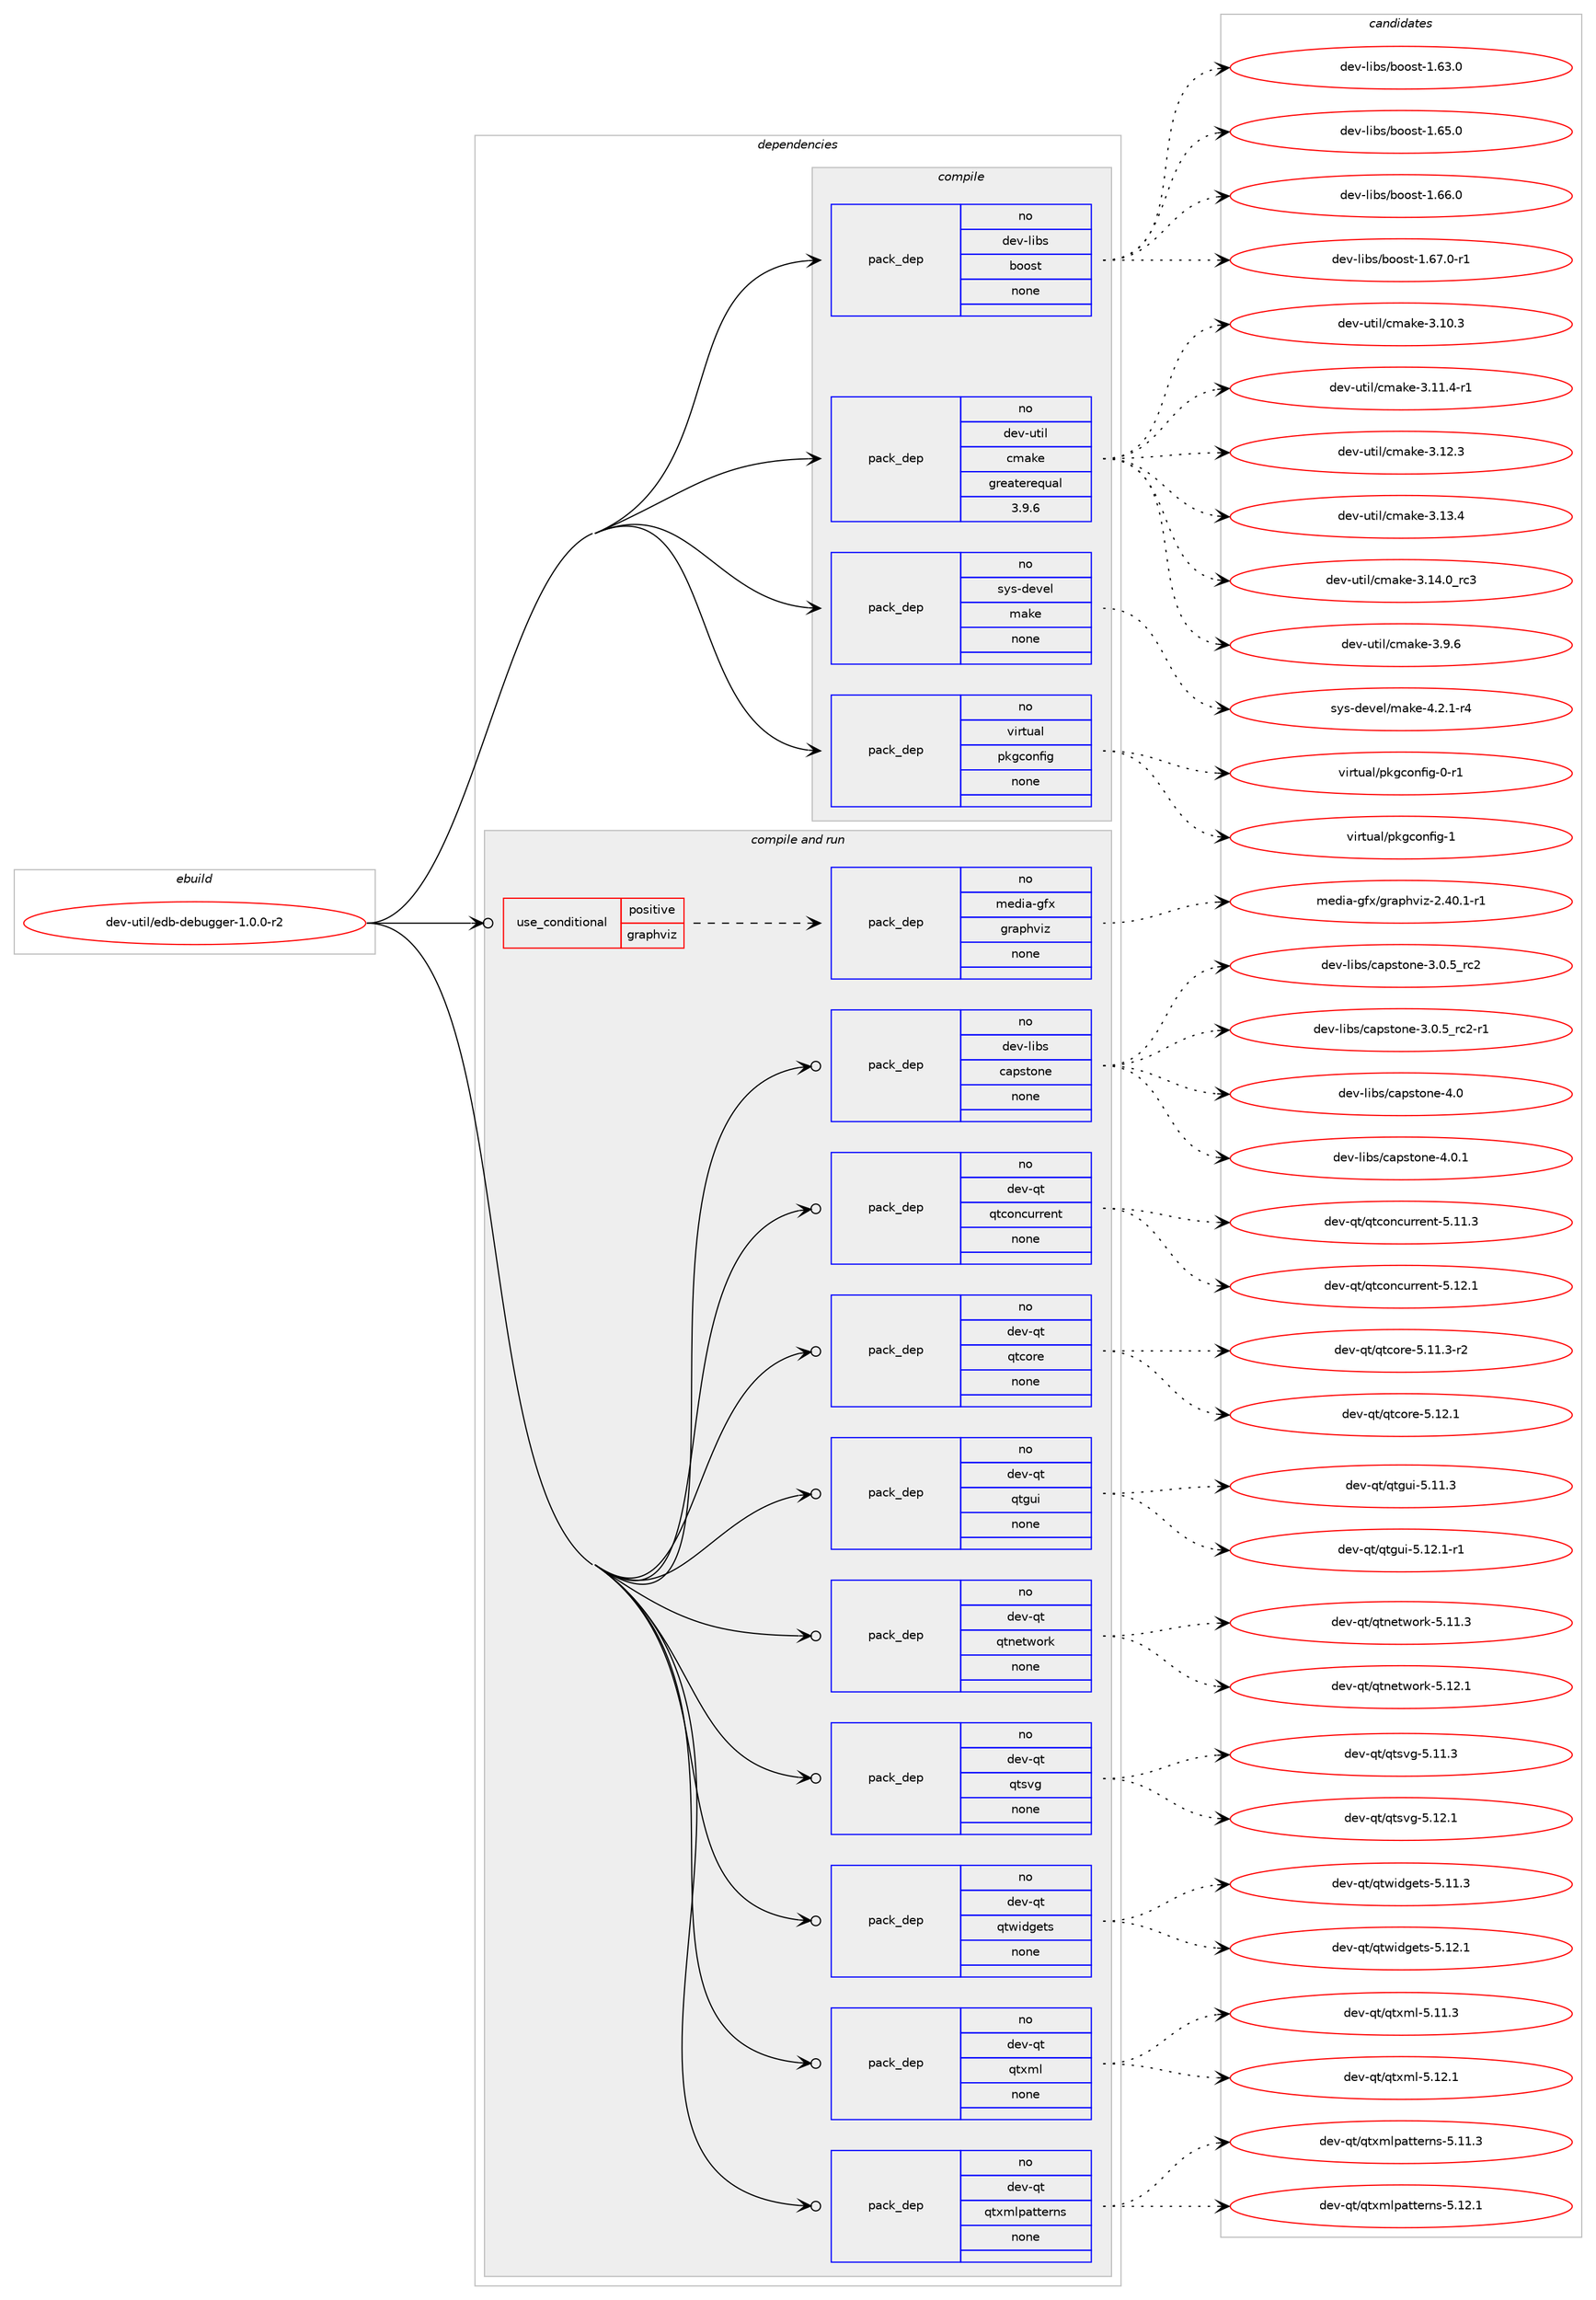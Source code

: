 digraph prolog {

# *************
# Graph options
# *************

newrank=true;
concentrate=true;
compound=true;
graph [rankdir=LR,fontname=Helvetica,fontsize=10,ranksep=1.5];#, ranksep=2.5, nodesep=0.2];
edge  [arrowhead=vee];
node  [fontname=Helvetica,fontsize=10];

# **********
# The ebuild
# **********

subgraph cluster_leftcol {
color=gray;
rank=same;
label=<<i>ebuild</i>>;
id [label="dev-util/edb-debugger-1.0.0-r2", color=red, width=4, href="../dev-util/edb-debugger-1.0.0-r2.svg"];
}

# ****************
# The dependencies
# ****************

subgraph cluster_midcol {
color=gray;
label=<<i>dependencies</i>>;
subgraph cluster_compile {
fillcolor="#eeeeee";
style=filled;
label=<<i>compile</i>>;
subgraph pack1096930 {
dependency1544807 [label=<<TABLE BORDER="0" CELLBORDER="1" CELLSPACING="0" CELLPADDING="4" WIDTH="220"><TR><TD ROWSPAN="6" CELLPADDING="30">pack_dep</TD></TR><TR><TD WIDTH="110">no</TD></TR><TR><TD>dev-libs</TD></TR><TR><TD>boost</TD></TR><TR><TD>none</TD></TR><TR><TD></TD></TR></TABLE>>, shape=none, color=blue];
}
id:e -> dependency1544807:w [weight=20,style="solid",arrowhead="vee"];
subgraph pack1096931 {
dependency1544808 [label=<<TABLE BORDER="0" CELLBORDER="1" CELLSPACING="0" CELLPADDING="4" WIDTH="220"><TR><TD ROWSPAN="6" CELLPADDING="30">pack_dep</TD></TR><TR><TD WIDTH="110">no</TD></TR><TR><TD>dev-util</TD></TR><TR><TD>cmake</TD></TR><TR><TD>greaterequal</TD></TR><TR><TD>3.9.6</TD></TR></TABLE>>, shape=none, color=blue];
}
id:e -> dependency1544808:w [weight=20,style="solid",arrowhead="vee"];
subgraph pack1096932 {
dependency1544809 [label=<<TABLE BORDER="0" CELLBORDER="1" CELLSPACING="0" CELLPADDING="4" WIDTH="220"><TR><TD ROWSPAN="6" CELLPADDING="30">pack_dep</TD></TR><TR><TD WIDTH="110">no</TD></TR><TR><TD>sys-devel</TD></TR><TR><TD>make</TD></TR><TR><TD>none</TD></TR><TR><TD></TD></TR></TABLE>>, shape=none, color=blue];
}
id:e -> dependency1544809:w [weight=20,style="solid",arrowhead="vee"];
subgraph pack1096933 {
dependency1544810 [label=<<TABLE BORDER="0" CELLBORDER="1" CELLSPACING="0" CELLPADDING="4" WIDTH="220"><TR><TD ROWSPAN="6" CELLPADDING="30">pack_dep</TD></TR><TR><TD WIDTH="110">no</TD></TR><TR><TD>virtual</TD></TR><TR><TD>pkgconfig</TD></TR><TR><TD>none</TD></TR><TR><TD></TD></TR></TABLE>>, shape=none, color=blue];
}
id:e -> dependency1544810:w [weight=20,style="solid",arrowhead="vee"];
}
subgraph cluster_compileandrun {
fillcolor="#eeeeee";
style=filled;
label=<<i>compile and run</i>>;
subgraph cond424254 {
dependency1544811 [label=<<TABLE BORDER="0" CELLBORDER="1" CELLSPACING="0" CELLPADDING="4"><TR><TD ROWSPAN="3" CELLPADDING="10">use_conditional</TD></TR><TR><TD>positive</TD></TR><TR><TD>graphviz</TD></TR></TABLE>>, shape=none, color=red];
subgraph pack1096934 {
dependency1544812 [label=<<TABLE BORDER="0" CELLBORDER="1" CELLSPACING="0" CELLPADDING="4" WIDTH="220"><TR><TD ROWSPAN="6" CELLPADDING="30">pack_dep</TD></TR><TR><TD WIDTH="110">no</TD></TR><TR><TD>media-gfx</TD></TR><TR><TD>graphviz</TD></TR><TR><TD>none</TD></TR><TR><TD></TD></TR></TABLE>>, shape=none, color=blue];
}
dependency1544811:e -> dependency1544812:w [weight=20,style="dashed",arrowhead="vee"];
}
id:e -> dependency1544811:w [weight=20,style="solid",arrowhead="odotvee"];
subgraph pack1096935 {
dependency1544813 [label=<<TABLE BORDER="0" CELLBORDER="1" CELLSPACING="0" CELLPADDING="4" WIDTH="220"><TR><TD ROWSPAN="6" CELLPADDING="30">pack_dep</TD></TR><TR><TD WIDTH="110">no</TD></TR><TR><TD>dev-libs</TD></TR><TR><TD>capstone</TD></TR><TR><TD>none</TD></TR><TR><TD></TD></TR></TABLE>>, shape=none, color=blue];
}
id:e -> dependency1544813:w [weight=20,style="solid",arrowhead="odotvee"];
subgraph pack1096936 {
dependency1544814 [label=<<TABLE BORDER="0" CELLBORDER="1" CELLSPACING="0" CELLPADDING="4" WIDTH="220"><TR><TD ROWSPAN="6" CELLPADDING="30">pack_dep</TD></TR><TR><TD WIDTH="110">no</TD></TR><TR><TD>dev-qt</TD></TR><TR><TD>qtconcurrent</TD></TR><TR><TD>none</TD></TR><TR><TD></TD></TR></TABLE>>, shape=none, color=blue];
}
id:e -> dependency1544814:w [weight=20,style="solid",arrowhead="odotvee"];
subgraph pack1096937 {
dependency1544815 [label=<<TABLE BORDER="0" CELLBORDER="1" CELLSPACING="0" CELLPADDING="4" WIDTH="220"><TR><TD ROWSPAN="6" CELLPADDING="30">pack_dep</TD></TR><TR><TD WIDTH="110">no</TD></TR><TR><TD>dev-qt</TD></TR><TR><TD>qtcore</TD></TR><TR><TD>none</TD></TR><TR><TD></TD></TR></TABLE>>, shape=none, color=blue];
}
id:e -> dependency1544815:w [weight=20,style="solid",arrowhead="odotvee"];
subgraph pack1096938 {
dependency1544816 [label=<<TABLE BORDER="0" CELLBORDER="1" CELLSPACING="0" CELLPADDING="4" WIDTH="220"><TR><TD ROWSPAN="6" CELLPADDING="30">pack_dep</TD></TR><TR><TD WIDTH="110">no</TD></TR><TR><TD>dev-qt</TD></TR><TR><TD>qtgui</TD></TR><TR><TD>none</TD></TR><TR><TD></TD></TR></TABLE>>, shape=none, color=blue];
}
id:e -> dependency1544816:w [weight=20,style="solid",arrowhead="odotvee"];
subgraph pack1096939 {
dependency1544817 [label=<<TABLE BORDER="0" CELLBORDER="1" CELLSPACING="0" CELLPADDING="4" WIDTH="220"><TR><TD ROWSPAN="6" CELLPADDING="30">pack_dep</TD></TR><TR><TD WIDTH="110">no</TD></TR><TR><TD>dev-qt</TD></TR><TR><TD>qtnetwork</TD></TR><TR><TD>none</TD></TR><TR><TD></TD></TR></TABLE>>, shape=none, color=blue];
}
id:e -> dependency1544817:w [weight=20,style="solid",arrowhead="odotvee"];
subgraph pack1096940 {
dependency1544818 [label=<<TABLE BORDER="0" CELLBORDER="1" CELLSPACING="0" CELLPADDING="4" WIDTH="220"><TR><TD ROWSPAN="6" CELLPADDING="30">pack_dep</TD></TR><TR><TD WIDTH="110">no</TD></TR><TR><TD>dev-qt</TD></TR><TR><TD>qtsvg</TD></TR><TR><TD>none</TD></TR><TR><TD></TD></TR></TABLE>>, shape=none, color=blue];
}
id:e -> dependency1544818:w [weight=20,style="solid",arrowhead="odotvee"];
subgraph pack1096941 {
dependency1544819 [label=<<TABLE BORDER="0" CELLBORDER="1" CELLSPACING="0" CELLPADDING="4" WIDTH="220"><TR><TD ROWSPAN="6" CELLPADDING="30">pack_dep</TD></TR><TR><TD WIDTH="110">no</TD></TR><TR><TD>dev-qt</TD></TR><TR><TD>qtwidgets</TD></TR><TR><TD>none</TD></TR><TR><TD></TD></TR></TABLE>>, shape=none, color=blue];
}
id:e -> dependency1544819:w [weight=20,style="solid",arrowhead="odotvee"];
subgraph pack1096942 {
dependency1544820 [label=<<TABLE BORDER="0" CELLBORDER="1" CELLSPACING="0" CELLPADDING="4" WIDTH="220"><TR><TD ROWSPAN="6" CELLPADDING="30">pack_dep</TD></TR><TR><TD WIDTH="110">no</TD></TR><TR><TD>dev-qt</TD></TR><TR><TD>qtxml</TD></TR><TR><TD>none</TD></TR><TR><TD></TD></TR></TABLE>>, shape=none, color=blue];
}
id:e -> dependency1544820:w [weight=20,style="solid",arrowhead="odotvee"];
subgraph pack1096943 {
dependency1544821 [label=<<TABLE BORDER="0" CELLBORDER="1" CELLSPACING="0" CELLPADDING="4" WIDTH="220"><TR><TD ROWSPAN="6" CELLPADDING="30">pack_dep</TD></TR><TR><TD WIDTH="110">no</TD></TR><TR><TD>dev-qt</TD></TR><TR><TD>qtxmlpatterns</TD></TR><TR><TD>none</TD></TR><TR><TD></TD></TR></TABLE>>, shape=none, color=blue];
}
id:e -> dependency1544821:w [weight=20,style="solid",arrowhead="odotvee"];
}
subgraph cluster_run {
fillcolor="#eeeeee";
style=filled;
label=<<i>run</i>>;
}
}

# **************
# The candidates
# **************

subgraph cluster_choices {
rank=same;
color=gray;
label=<<i>candidates</i>>;

subgraph choice1096930 {
color=black;
nodesep=1;
choice1001011184510810598115479811111111511645494654514648 [label="dev-libs/boost-1.63.0", color=red, width=4,href="../dev-libs/boost-1.63.0.svg"];
choice1001011184510810598115479811111111511645494654534648 [label="dev-libs/boost-1.65.0", color=red, width=4,href="../dev-libs/boost-1.65.0.svg"];
choice1001011184510810598115479811111111511645494654544648 [label="dev-libs/boost-1.66.0", color=red, width=4,href="../dev-libs/boost-1.66.0.svg"];
choice10010111845108105981154798111111115116454946545546484511449 [label="dev-libs/boost-1.67.0-r1", color=red, width=4,href="../dev-libs/boost-1.67.0-r1.svg"];
dependency1544807:e -> choice1001011184510810598115479811111111511645494654514648:w [style=dotted,weight="100"];
dependency1544807:e -> choice1001011184510810598115479811111111511645494654534648:w [style=dotted,weight="100"];
dependency1544807:e -> choice1001011184510810598115479811111111511645494654544648:w [style=dotted,weight="100"];
dependency1544807:e -> choice10010111845108105981154798111111115116454946545546484511449:w [style=dotted,weight="100"];
}
subgraph choice1096931 {
color=black;
nodesep=1;
choice1001011184511711610510847991099710710145514649484651 [label="dev-util/cmake-3.10.3", color=red, width=4,href="../dev-util/cmake-3.10.3.svg"];
choice10010111845117116105108479910997107101455146494946524511449 [label="dev-util/cmake-3.11.4-r1", color=red, width=4,href="../dev-util/cmake-3.11.4-r1.svg"];
choice1001011184511711610510847991099710710145514649504651 [label="dev-util/cmake-3.12.3", color=red, width=4,href="../dev-util/cmake-3.12.3.svg"];
choice1001011184511711610510847991099710710145514649514652 [label="dev-util/cmake-3.13.4", color=red, width=4,href="../dev-util/cmake-3.13.4.svg"];
choice1001011184511711610510847991099710710145514649524648951149951 [label="dev-util/cmake-3.14.0_rc3", color=red, width=4,href="../dev-util/cmake-3.14.0_rc3.svg"];
choice10010111845117116105108479910997107101455146574654 [label="dev-util/cmake-3.9.6", color=red, width=4,href="../dev-util/cmake-3.9.6.svg"];
dependency1544808:e -> choice1001011184511711610510847991099710710145514649484651:w [style=dotted,weight="100"];
dependency1544808:e -> choice10010111845117116105108479910997107101455146494946524511449:w [style=dotted,weight="100"];
dependency1544808:e -> choice1001011184511711610510847991099710710145514649504651:w [style=dotted,weight="100"];
dependency1544808:e -> choice1001011184511711610510847991099710710145514649514652:w [style=dotted,weight="100"];
dependency1544808:e -> choice1001011184511711610510847991099710710145514649524648951149951:w [style=dotted,weight="100"];
dependency1544808:e -> choice10010111845117116105108479910997107101455146574654:w [style=dotted,weight="100"];
}
subgraph choice1096932 {
color=black;
nodesep=1;
choice1151211154510010111810110847109971071014552465046494511452 [label="sys-devel/make-4.2.1-r4", color=red, width=4,href="../sys-devel/make-4.2.1-r4.svg"];
dependency1544809:e -> choice1151211154510010111810110847109971071014552465046494511452:w [style=dotted,weight="100"];
}
subgraph choice1096933 {
color=black;
nodesep=1;
choice11810511411611797108471121071039911111010210510345484511449 [label="virtual/pkgconfig-0-r1", color=red, width=4,href="../virtual/pkgconfig-0-r1.svg"];
choice1181051141161179710847112107103991111101021051034549 [label="virtual/pkgconfig-1", color=red, width=4,href="../virtual/pkgconfig-1.svg"];
dependency1544810:e -> choice11810511411611797108471121071039911111010210510345484511449:w [style=dotted,weight="100"];
dependency1544810:e -> choice1181051141161179710847112107103991111101021051034549:w [style=dotted,weight="100"];
}
subgraph choice1096934 {
color=black;
nodesep=1;
choice10910110010597451031021204710311497112104118105122455046524846494511449 [label="media-gfx/graphviz-2.40.1-r1", color=red, width=4,href="../media-gfx/graphviz-2.40.1-r1.svg"];
dependency1544812:e -> choice10910110010597451031021204710311497112104118105122455046524846494511449:w [style=dotted,weight="100"];
}
subgraph choice1096935 {
color=black;
nodesep=1;
choice1001011184510810598115479997112115116111110101455146484653951149950 [label="dev-libs/capstone-3.0.5_rc2", color=red, width=4,href="../dev-libs/capstone-3.0.5_rc2.svg"];
choice10010111845108105981154799971121151161111101014551464846539511499504511449 [label="dev-libs/capstone-3.0.5_rc2-r1", color=red, width=4,href="../dev-libs/capstone-3.0.5_rc2-r1.svg"];
choice100101118451081059811547999711211511611111010145524648 [label="dev-libs/capstone-4.0", color=red, width=4,href="../dev-libs/capstone-4.0.svg"];
choice1001011184510810598115479997112115116111110101455246484649 [label="dev-libs/capstone-4.0.1", color=red, width=4,href="../dev-libs/capstone-4.0.1.svg"];
dependency1544813:e -> choice1001011184510810598115479997112115116111110101455146484653951149950:w [style=dotted,weight="100"];
dependency1544813:e -> choice10010111845108105981154799971121151161111101014551464846539511499504511449:w [style=dotted,weight="100"];
dependency1544813:e -> choice100101118451081059811547999711211511611111010145524648:w [style=dotted,weight="100"];
dependency1544813:e -> choice1001011184510810598115479997112115116111110101455246484649:w [style=dotted,weight="100"];
}
subgraph choice1096936 {
color=black;
nodesep=1;
choice1001011184511311647113116991111109911711411410111011645534649494651 [label="dev-qt/qtconcurrent-5.11.3", color=red, width=4,href="../dev-qt/qtconcurrent-5.11.3.svg"];
choice1001011184511311647113116991111109911711411410111011645534649504649 [label="dev-qt/qtconcurrent-5.12.1", color=red, width=4,href="../dev-qt/qtconcurrent-5.12.1.svg"];
dependency1544814:e -> choice1001011184511311647113116991111109911711411410111011645534649494651:w [style=dotted,weight="100"];
dependency1544814:e -> choice1001011184511311647113116991111109911711411410111011645534649504649:w [style=dotted,weight="100"];
}
subgraph choice1096937 {
color=black;
nodesep=1;
choice100101118451131164711311699111114101455346494946514511450 [label="dev-qt/qtcore-5.11.3-r2", color=red, width=4,href="../dev-qt/qtcore-5.11.3-r2.svg"];
choice10010111845113116471131169911111410145534649504649 [label="dev-qt/qtcore-5.12.1", color=red, width=4,href="../dev-qt/qtcore-5.12.1.svg"];
dependency1544815:e -> choice100101118451131164711311699111114101455346494946514511450:w [style=dotted,weight="100"];
dependency1544815:e -> choice10010111845113116471131169911111410145534649504649:w [style=dotted,weight="100"];
}
subgraph choice1096938 {
color=black;
nodesep=1;
choice100101118451131164711311610311710545534649494651 [label="dev-qt/qtgui-5.11.3", color=red, width=4,href="../dev-qt/qtgui-5.11.3.svg"];
choice1001011184511311647113116103117105455346495046494511449 [label="dev-qt/qtgui-5.12.1-r1", color=red, width=4,href="../dev-qt/qtgui-5.12.1-r1.svg"];
dependency1544816:e -> choice100101118451131164711311610311710545534649494651:w [style=dotted,weight="100"];
dependency1544816:e -> choice1001011184511311647113116103117105455346495046494511449:w [style=dotted,weight="100"];
}
subgraph choice1096939 {
color=black;
nodesep=1;
choice100101118451131164711311611010111611911111410745534649494651 [label="dev-qt/qtnetwork-5.11.3", color=red, width=4,href="../dev-qt/qtnetwork-5.11.3.svg"];
choice100101118451131164711311611010111611911111410745534649504649 [label="dev-qt/qtnetwork-5.12.1", color=red, width=4,href="../dev-qt/qtnetwork-5.12.1.svg"];
dependency1544817:e -> choice100101118451131164711311611010111611911111410745534649494651:w [style=dotted,weight="100"];
dependency1544817:e -> choice100101118451131164711311611010111611911111410745534649504649:w [style=dotted,weight="100"];
}
subgraph choice1096940 {
color=black;
nodesep=1;
choice100101118451131164711311611511810345534649494651 [label="dev-qt/qtsvg-5.11.3", color=red, width=4,href="../dev-qt/qtsvg-5.11.3.svg"];
choice100101118451131164711311611511810345534649504649 [label="dev-qt/qtsvg-5.12.1", color=red, width=4,href="../dev-qt/qtsvg-5.12.1.svg"];
dependency1544818:e -> choice100101118451131164711311611511810345534649494651:w [style=dotted,weight="100"];
dependency1544818:e -> choice100101118451131164711311611511810345534649504649:w [style=dotted,weight="100"];
}
subgraph choice1096941 {
color=black;
nodesep=1;
choice100101118451131164711311611910510010310111611545534649494651 [label="dev-qt/qtwidgets-5.11.3", color=red, width=4,href="../dev-qt/qtwidgets-5.11.3.svg"];
choice100101118451131164711311611910510010310111611545534649504649 [label="dev-qt/qtwidgets-5.12.1", color=red, width=4,href="../dev-qt/qtwidgets-5.12.1.svg"];
dependency1544819:e -> choice100101118451131164711311611910510010310111611545534649494651:w [style=dotted,weight="100"];
dependency1544819:e -> choice100101118451131164711311611910510010310111611545534649504649:w [style=dotted,weight="100"];
}
subgraph choice1096942 {
color=black;
nodesep=1;
choice100101118451131164711311612010910845534649494651 [label="dev-qt/qtxml-5.11.3", color=red, width=4,href="../dev-qt/qtxml-5.11.3.svg"];
choice100101118451131164711311612010910845534649504649 [label="dev-qt/qtxml-5.12.1", color=red, width=4,href="../dev-qt/qtxml-5.12.1.svg"];
dependency1544820:e -> choice100101118451131164711311612010910845534649494651:w [style=dotted,weight="100"];
dependency1544820:e -> choice100101118451131164711311612010910845534649504649:w [style=dotted,weight="100"];
}
subgraph choice1096943 {
color=black;
nodesep=1;
choice10010111845113116471131161201091081129711611610111411011545534649494651 [label="dev-qt/qtxmlpatterns-5.11.3", color=red, width=4,href="../dev-qt/qtxmlpatterns-5.11.3.svg"];
choice10010111845113116471131161201091081129711611610111411011545534649504649 [label="dev-qt/qtxmlpatterns-5.12.1", color=red, width=4,href="../dev-qt/qtxmlpatterns-5.12.1.svg"];
dependency1544821:e -> choice10010111845113116471131161201091081129711611610111411011545534649494651:w [style=dotted,weight="100"];
dependency1544821:e -> choice10010111845113116471131161201091081129711611610111411011545534649504649:w [style=dotted,weight="100"];
}
}

}
